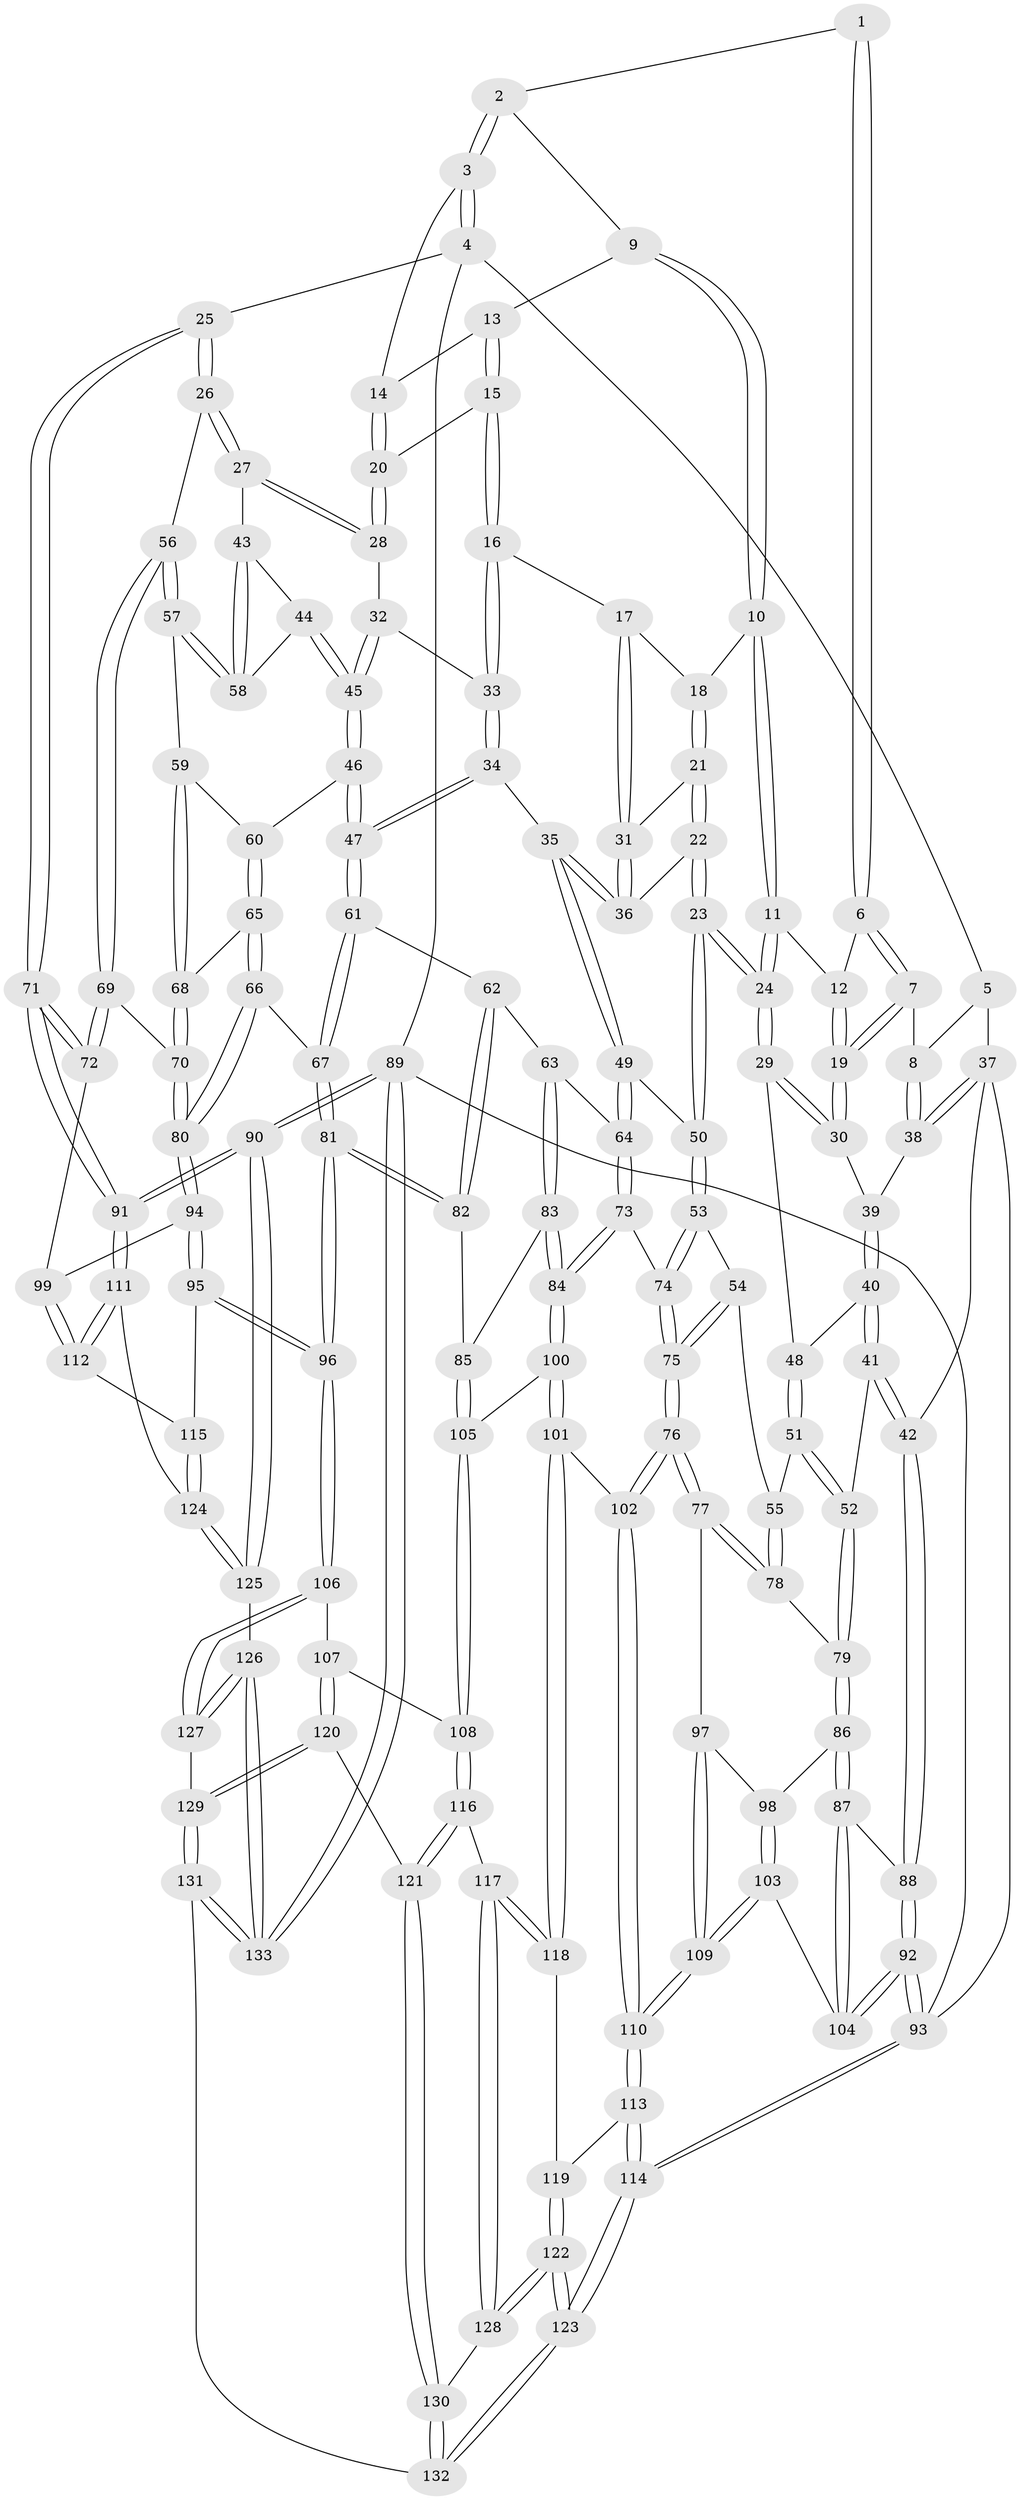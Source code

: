 // Generated by graph-tools (version 1.1) at 2025/17/03/09/25 04:17:02]
// undirected, 133 vertices, 329 edges
graph export_dot {
graph [start="1"]
  node [color=gray90,style=filled];
  1 [pos="+0.3235440521597423+0"];
  2 [pos="+0.506186098589747+0"];
  3 [pos="+1+0"];
  4 [pos="+1+0"];
  5 [pos="+0.16177782032146318+0"];
  6 [pos="+0.2815049669955796+0"];
  7 [pos="+0.18924961541619684+0.09524216298083531"];
  8 [pos="+0.08037288605039364+0.13110090101073507"];
  9 [pos="+0.5061864841788375+0"];
  10 [pos="+0.4829715914344541+0.06837602982019088"];
  11 [pos="+0.3968943515749557+0.14938164392514727"];
  12 [pos="+0.3060343824840704+0.05312030735133998"];
  13 [pos="+0.6337621798557556+0.04272720244125624"];
  14 [pos="+0.8203940748415431+0.05786989130468086"];
  15 [pos="+0.6592535481891879+0.15390512878083779"];
  16 [pos="+0.656142870772762+0.1582153509537994"];
  17 [pos="+0.6333009375933522+0.1633278297445712"];
  18 [pos="+0.5119457984884429+0.10896090747360937"];
  19 [pos="+0.2754781260719307+0.18306693268918758"];
  20 [pos="+0.793715899599252+0.11124482605955592"];
  21 [pos="+0.5103327486863645+0.21038589625716636"];
  22 [pos="+0.4398298045742558+0.27472792943057245"];
  23 [pos="+0.38315241739228023+0.3022431481914163"];
  24 [pos="+0.35381658267536376+0.2762600825121867"];
  25 [pos="+1+0.215666688749016"];
  26 [pos="+1+0.2712443305178008"];
  27 [pos="+0.9623227266661945+0.2780075778258672"];
  28 [pos="+0.8295246659367106+0.2402859300594159"];
  29 [pos="+0.3120600360515481+0.26820982797872855"];
  30 [pos="+0.29928716371257014+0.2500192584985415"];
  31 [pos="+0.5800544298638208+0.21756066772643984"];
  32 [pos="+0.7893217952343944+0.26934468001060985"];
  33 [pos="+0.700417407820029+0.27664640324454676"];
  34 [pos="+0.6426987850495952+0.3545779042546548"];
  35 [pos="+0.6372455925031986+0.35382824997932405"];
  36 [pos="+0.5842016537205535+0.2845901414838769"];
  37 [pos="+0+0.26423022992450484"];
  38 [pos="+0.070747004104434+0.14114528189121617"];
  39 [pos="+0.08076565270585578+0.14716443740677818"];
  40 [pos="+0.22436609205842917+0.3019155534696714"];
  41 [pos="+0.06792365379750595+0.34130375938391233"];
  42 [pos="+0+0.26441384305278814"];
  43 [pos="+0.9247207773150619+0.32160245574539387"];
  44 [pos="+0.8149904858097918+0.3892537658017105"];
  45 [pos="+0.798260165956434+0.3936274406345918"];
  46 [pos="+0.79421046575163+0.39903590187081983"];
  47 [pos="+0.6603014376665344+0.3799643472241305"];
  48 [pos="+0.2549835906898348+0.2986076777577417"];
  49 [pos="+0.5018283916598217+0.40713114321433114"];
  50 [pos="+0.4159108824507431+0.3960690330941286"];
  51 [pos="+0.20807944867342504+0.47131908601679096"];
  52 [pos="+0.18569468613481063+0.486318183908989"];
  53 [pos="+0.41295624282705856+0.4030737381343094"];
  54 [pos="+0.35848308202389806+0.4459033475922551"];
  55 [pos="+0.34195990756370565+0.45524621770208107"];
  56 [pos="+0.9104643422067528+0.46100057629754854"];
  57 [pos="+0.8992218174400278+0.45435450318892673"];
  58 [pos="+0.8913847809699408+0.4182480270954388"];
  59 [pos="+0.8602888410651618+0.4609151755156491"];
  60 [pos="+0.7960259779866765+0.41219943562130745"];
  61 [pos="+0.6691692798048855+0.4893766241264485"];
  62 [pos="+0.597729165686435+0.513240382332549"];
  63 [pos="+0.5825480995629592+0.514492626684975"];
  64 [pos="+0.5726401007934308+0.5088606421442625"];
  65 [pos="+0.7729226229201639+0.4801523116344595"];
  66 [pos="+0.7023192830230004+0.5168185237031182"];
  67 [pos="+0.7006066441798742+0.5166288040292183"];
  68 [pos="+0.8299552966499828+0.5174997973470076"];
  69 [pos="+0.9645744988785405+0.5146977474285003"];
  70 [pos="+0.8367140385865731+0.5340375274177728"];
  71 [pos="+1+0.49443509032909005"];
  72 [pos="+1+0.5361780328105983"];
  73 [pos="+0.46924698938094683+0.5586998341772431"];
  74 [pos="+0.4494805322467444+0.5466525508708967"];
  75 [pos="+0.36319128646578763+0.6246897985915015"];
  76 [pos="+0.3541325225010112+0.63657832016612"];
  77 [pos="+0.3130347450998203+0.6125823513075571"];
  78 [pos="+0.309502542424261+0.5443329060950245"];
  79 [pos="+0.18061678241775947+0.5057122465731163"];
  80 [pos="+0.8109915750360361+0.621226691187594"];
  81 [pos="+0.6616658937821821+0.6174955389635662"];
  82 [pos="+0.6352914787144973+0.6200757938691606"];
  83 [pos="+0.5640230569874007+0.5851134148977656"];
  84 [pos="+0.509997809396783+0.6158483538010485"];
  85 [pos="+0.6293711640386004+0.6222906939149303"];
  86 [pos="+0.1775314880397915+0.5130800863255907"];
  87 [pos="+0.08712651487332945+0.5606780320240967"];
  88 [pos="+0+0.4756807279473618"];
  89 [pos="+1+1"];
  90 [pos="+1+0.9121821543769618"];
  91 [pos="+1+0.8708068312622924"];
  92 [pos="+0+1"];
  93 [pos="+0+1"];
  94 [pos="+0.8177407511130957+0.6495013328253083"];
  95 [pos="+0.7689586897700966+0.7253907556994033"];
  96 [pos="+0.7681549456673815+0.7256904152003837"];
  97 [pos="+0.29088866789611373+0.6120321141369861"];
  98 [pos="+0.20658173341182293+0.5628942510273882"];
  99 [pos="+0.9172463916628322+0.6350604805760234"];
  100 [pos="+0.5088774708292962+0.6445155441342748"];
  101 [pos="+0.4033835263597374+0.7143451213953637"];
  102 [pos="+0.3555577898757452+0.641128256145973"];
  103 [pos="+0.18008007407319337+0.6843263938060534"];
  104 [pos="+0.10265362760054243+0.6683770939356037"];
  105 [pos="+0.5744225580178889+0.6951968795214996"];
  106 [pos="+0.7594736039185914+0.7341756860142118"];
  107 [pos="+0.7039575810051012+0.7528241028948724"];
  108 [pos="+0.5837097724442771+0.7290554892649053"];
  109 [pos="+0.1975509607727936+0.6984601978369589"];
  110 [pos="+0.2201119044575502+0.74404218579263"];
  111 [pos="+1+0.7821698135750035"];
  112 [pos="+0.9907759214187007+0.7659774871222694"];
  113 [pos="+0.22363582907759058+0.7654730101976281"];
  114 [pos="+0+1"];
  115 [pos="+0.8243156543194465+0.7617454048625434"];
  116 [pos="+0.515547456686931+0.8152881836901095"];
  117 [pos="+0.4433057459957459+0.8107342708294261"];
  118 [pos="+0.4036895160238565+0.7541175653225612"];
  119 [pos="+0.29470562168558273+0.7804663676984129"];
  120 [pos="+0.6263561990587333+0.8795227713767622"];
  121 [pos="+0.57117851322812+0.8748834818304421"];
  122 [pos="+0.3177385560221458+0.9835211967976017"];
  123 [pos="+0.11035401628137416+1"];
  124 [pos="+0.8762185638070341+0.867661561880762"];
  125 [pos="+0.8683879557669412+0.9226744467954191"];
  126 [pos="+0.8610189986172501+0.9304976672475833"];
  127 [pos="+0.7578470824015033+0.8694994251881187"];
  128 [pos="+0.39690254962038074+0.9069354623175093"];
  129 [pos="+0.6865293856328338+0.9353909320094532"];
  130 [pos="+0.5355113451749117+0.9726772404117262"];
  131 [pos="+0.7365145678319587+1"];
  132 [pos="+0.5701652073688328+1"];
  133 [pos="+0.7788138915943696+1"];
  1 -- 2;
  1 -- 6;
  1 -- 6;
  2 -- 3;
  2 -- 3;
  2 -- 9;
  3 -- 4;
  3 -- 4;
  3 -- 14;
  4 -- 5;
  4 -- 25;
  4 -- 89;
  5 -- 8;
  5 -- 37;
  6 -- 7;
  6 -- 7;
  6 -- 12;
  7 -- 8;
  7 -- 19;
  7 -- 19;
  8 -- 38;
  8 -- 38;
  9 -- 10;
  9 -- 10;
  9 -- 13;
  10 -- 11;
  10 -- 11;
  10 -- 18;
  11 -- 12;
  11 -- 24;
  11 -- 24;
  12 -- 19;
  12 -- 19;
  13 -- 14;
  13 -- 15;
  13 -- 15;
  14 -- 20;
  14 -- 20;
  15 -- 16;
  15 -- 16;
  15 -- 20;
  16 -- 17;
  16 -- 33;
  16 -- 33;
  17 -- 18;
  17 -- 31;
  17 -- 31;
  18 -- 21;
  18 -- 21;
  19 -- 30;
  19 -- 30;
  20 -- 28;
  20 -- 28;
  21 -- 22;
  21 -- 22;
  21 -- 31;
  22 -- 23;
  22 -- 23;
  22 -- 36;
  23 -- 24;
  23 -- 24;
  23 -- 50;
  23 -- 50;
  24 -- 29;
  24 -- 29;
  25 -- 26;
  25 -- 26;
  25 -- 71;
  25 -- 71;
  26 -- 27;
  26 -- 27;
  26 -- 56;
  27 -- 28;
  27 -- 28;
  27 -- 43;
  28 -- 32;
  29 -- 30;
  29 -- 30;
  29 -- 48;
  30 -- 39;
  31 -- 36;
  31 -- 36;
  32 -- 33;
  32 -- 45;
  32 -- 45;
  33 -- 34;
  33 -- 34;
  34 -- 35;
  34 -- 47;
  34 -- 47;
  35 -- 36;
  35 -- 36;
  35 -- 49;
  35 -- 49;
  37 -- 38;
  37 -- 38;
  37 -- 42;
  37 -- 93;
  38 -- 39;
  39 -- 40;
  39 -- 40;
  40 -- 41;
  40 -- 41;
  40 -- 48;
  41 -- 42;
  41 -- 42;
  41 -- 52;
  42 -- 88;
  42 -- 88;
  43 -- 44;
  43 -- 58;
  43 -- 58;
  44 -- 45;
  44 -- 45;
  44 -- 58;
  45 -- 46;
  45 -- 46;
  46 -- 47;
  46 -- 47;
  46 -- 60;
  47 -- 61;
  47 -- 61;
  48 -- 51;
  48 -- 51;
  49 -- 50;
  49 -- 64;
  49 -- 64;
  50 -- 53;
  50 -- 53;
  51 -- 52;
  51 -- 52;
  51 -- 55;
  52 -- 79;
  52 -- 79;
  53 -- 54;
  53 -- 74;
  53 -- 74;
  54 -- 55;
  54 -- 75;
  54 -- 75;
  55 -- 78;
  55 -- 78;
  56 -- 57;
  56 -- 57;
  56 -- 69;
  56 -- 69;
  57 -- 58;
  57 -- 58;
  57 -- 59;
  59 -- 60;
  59 -- 68;
  59 -- 68;
  60 -- 65;
  60 -- 65;
  61 -- 62;
  61 -- 67;
  61 -- 67;
  62 -- 63;
  62 -- 82;
  62 -- 82;
  63 -- 64;
  63 -- 83;
  63 -- 83;
  64 -- 73;
  64 -- 73;
  65 -- 66;
  65 -- 66;
  65 -- 68;
  66 -- 67;
  66 -- 80;
  66 -- 80;
  67 -- 81;
  67 -- 81;
  68 -- 70;
  68 -- 70;
  69 -- 70;
  69 -- 72;
  69 -- 72;
  70 -- 80;
  70 -- 80;
  71 -- 72;
  71 -- 72;
  71 -- 91;
  71 -- 91;
  72 -- 99;
  73 -- 74;
  73 -- 84;
  73 -- 84;
  74 -- 75;
  74 -- 75;
  75 -- 76;
  75 -- 76;
  76 -- 77;
  76 -- 77;
  76 -- 102;
  76 -- 102;
  77 -- 78;
  77 -- 78;
  77 -- 97;
  78 -- 79;
  79 -- 86;
  79 -- 86;
  80 -- 94;
  80 -- 94;
  81 -- 82;
  81 -- 82;
  81 -- 96;
  81 -- 96;
  82 -- 85;
  83 -- 84;
  83 -- 84;
  83 -- 85;
  84 -- 100;
  84 -- 100;
  85 -- 105;
  85 -- 105;
  86 -- 87;
  86 -- 87;
  86 -- 98;
  87 -- 88;
  87 -- 104;
  87 -- 104;
  88 -- 92;
  88 -- 92;
  89 -- 90;
  89 -- 90;
  89 -- 133;
  89 -- 133;
  89 -- 93;
  90 -- 91;
  90 -- 91;
  90 -- 125;
  90 -- 125;
  91 -- 111;
  91 -- 111;
  92 -- 93;
  92 -- 93;
  92 -- 104;
  92 -- 104;
  93 -- 114;
  93 -- 114;
  94 -- 95;
  94 -- 95;
  94 -- 99;
  95 -- 96;
  95 -- 96;
  95 -- 115;
  96 -- 106;
  96 -- 106;
  97 -- 98;
  97 -- 109;
  97 -- 109;
  98 -- 103;
  98 -- 103;
  99 -- 112;
  99 -- 112;
  100 -- 101;
  100 -- 101;
  100 -- 105;
  101 -- 102;
  101 -- 118;
  101 -- 118;
  102 -- 110;
  102 -- 110;
  103 -- 104;
  103 -- 109;
  103 -- 109;
  105 -- 108;
  105 -- 108;
  106 -- 107;
  106 -- 127;
  106 -- 127;
  107 -- 108;
  107 -- 120;
  107 -- 120;
  108 -- 116;
  108 -- 116;
  109 -- 110;
  109 -- 110;
  110 -- 113;
  110 -- 113;
  111 -- 112;
  111 -- 112;
  111 -- 124;
  112 -- 115;
  113 -- 114;
  113 -- 114;
  113 -- 119;
  114 -- 123;
  114 -- 123;
  115 -- 124;
  115 -- 124;
  116 -- 117;
  116 -- 121;
  116 -- 121;
  117 -- 118;
  117 -- 118;
  117 -- 128;
  117 -- 128;
  118 -- 119;
  119 -- 122;
  119 -- 122;
  120 -- 121;
  120 -- 129;
  120 -- 129;
  121 -- 130;
  121 -- 130;
  122 -- 123;
  122 -- 123;
  122 -- 128;
  122 -- 128;
  123 -- 132;
  123 -- 132;
  124 -- 125;
  124 -- 125;
  125 -- 126;
  126 -- 127;
  126 -- 127;
  126 -- 133;
  126 -- 133;
  127 -- 129;
  128 -- 130;
  129 -- 131;
  129 -- 131;
  130 -- 132;
  130 -- 132;
  131 -- 132;
  131 -- 133;
  131 -- 133;
}
